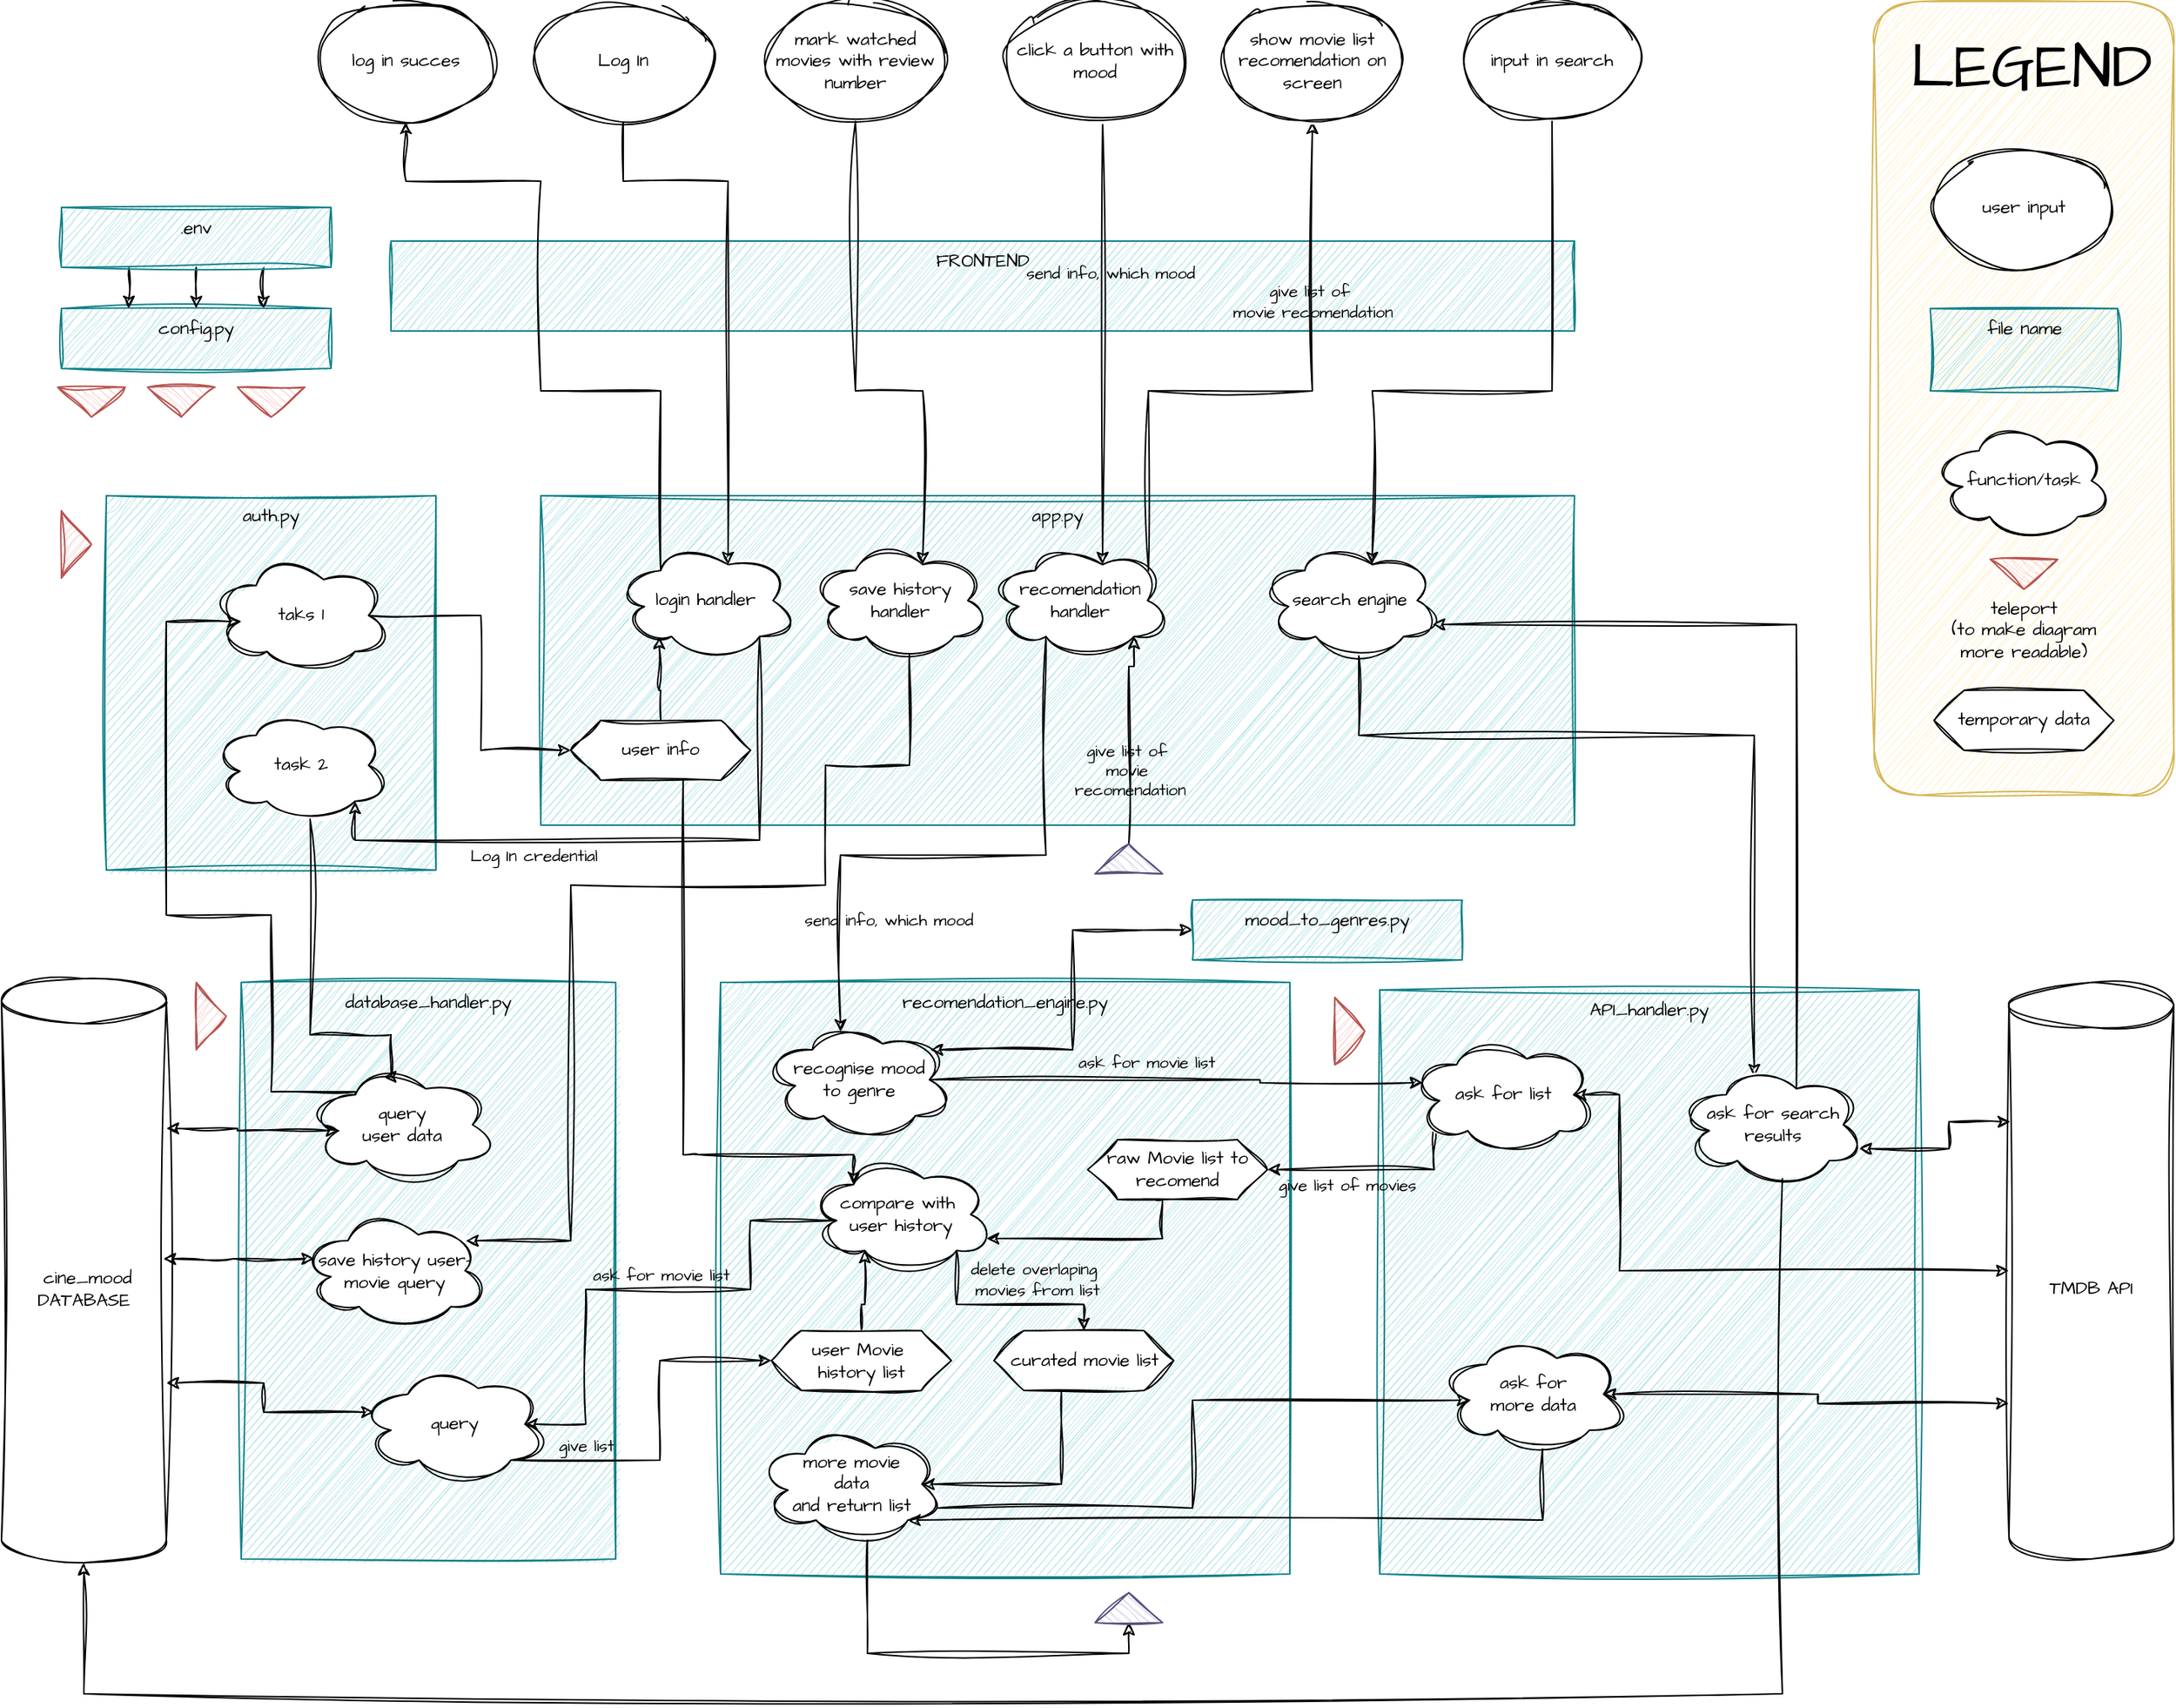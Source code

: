 <mxfile version="25.0.1">
  <diagram name="Strona-1" id="rKuFoyykZRoVX8F7Vwoy">
    <mxGraphModel dx="2901" dy="2283" grid="1" gridSize="10" guides="1" tooltips="1" connect="1" arrows="1" fold="1" page="1" pageScale="1" pageWidth="827" pageHeight="1169" math="0" shadow="0">
      <root>
        <mxCell id="0" />
        <mxCell id="1" parent="0" />
        <mxCell id="JWoxoASRQA0b7jIwlCcd-156" value="" style="rounded=1;whiteSpace=wrap;html=1;hachureGap=4;fontFamily=Architects Daughter;fontSource=https%3A%2F%2Ffonts.googleapis.com%2Fcss%3Ffamily%3DArchitects%2BDaughter;fillColor=#fff2cc;strokeColor=#d6b656;sketch=1;curveFitting=1;jiggle=2;" parent="1" vertex="1">
          <mxGeometry x="1030" y="-60" width="200" height="530" as="geometry" />
        </mxCell>
        <mxCell id="JWoxoASRQA0b7jIwlCcd-3" value="&lt;div&gt;app.py&lt;/div&gt;" style="rounded=0;whiteSpace=wrap;html=1;hachureGap=4;fontFamily=Architects Daughter;fontSource=https%3A%2F%2Ffonts.googleapis.com%2Fcss%3Ffamily%3DArchitects%2BDaughter;labelBackgroundColor=none;fillColor=#b0e3e6;strokeColor=#0e8088;verticalAlign=top;sketch=1;curveFitting=1;jiggle=2;" parent="1" vertex="1">
          <mxGeometry x="140" y="270" width="690" height="220" as="geometry" />
        </mxCell>
        <mxCell id="JWoxoASRQA0b7jIwlCcd-2" value="&lt;div&gt;FRONTEND&lt;/div&gt;" style="rounded=0;whiteSpace=wrap;html=1;hachureGap=4;fontFamily=Architects Daughter;fontSource=https%3A%2F%2Ffonts.googleapis.com%2Fcss%3Ffamily%3DArchitects%2BDaughter;labelBackgroundColor=none;fillColor=#b0e3e6;strokeColor=#0e8088;verticalAlign=top;sketch=1;curveFitting=1;jiggle=2;" parent="1" vertex="1">
          <mxGeometry x="40" y="100" width="790" height="60" as="geometry" />
        </mxCell>
        <UserObject label="auth.py" id="JWoxoASRQA0b7jIwlCcd-87">
          <mxCell style="rounded=0;whiteSpace=wrap;html=1;hachureGap=4;fontFamily=Architects Daughter;fontSource=https%3A%2F%2Ffonts.googleapis.com%2Fcss%3Ffamily%3DArchitects%2BDaughter;align=center;verticalAlign=top;labelBackgroundColor=none;fillColor=#b0e3e6;strokeColor=#0e8088;sketch=1;curveFitting=1;jiggle=2;" parent="1" vertex="1">
            <mxGeometry x="-150" y="270" width="220" height="250" as="geometry" />
          </mxCell>
        </UserObject>
        <mxCell id="JWoxoASRQA0b7jIwlCcd-71" value="API_handler.py" style="rounded=0;whiteSpace=wrap;html=1;hachureGap=4;fontFamily=Architects Daughter;fontSource=https%3A%2F%2Ffonts.googleapis.com%2Fcss%3Ffamily%3DArchitects%2BDaughter;verticalAlign=top;labelBackgroundColor=none;fillColor=#b0e3e6;strokeColor=#0e8088;sketch=1;curveFitting=1;jiggle=2;" parent="1" vertex="1">
          <mxGeometry x="700" y="600" width="360" height="390" as="geometry" />
        </mxCell>
        <mxCell id="JWoxoASRQA0b7jIwlCcd-4" value="database_handler.py" style="rounded=0;whiteSpace=wrap;html=1;hachureGap=4;fontFamily=Architects Daughter;fontSource=https%3A%2F%2Ffonts.googleapis.com%2Fcss%3Ffamily%3DArchitects%2BDaughter;verticalAlign=top;labelBackgroundColor=none;fillColor=#b0e3e6;strokeColor=#0e8088;sketch=1;curveFitting=1;jiggle=2;" parent="1" vertex="1">
          <mxGeometry x="-60" y="595" width="250" height="385" as="geometry" />
        </mxCell>
        <mxCell id="JWoxoASRQA0b7jIwlCcd-62" value="&lt;div&gt;give list of&amp;nbsp;&lt;/div&gt;&lt;div&gt;movie&amp;nbsp;&lt;/div&gt;&lt;div&gt;recomendation&lt;/div&gt;" style="edgeStyle=orthogonalEdgeStyle;rounded=0;hachureGap=4;orthogonalLoop=1;jettySize=auto;html=1;entryX=0.8;entryY=0.8;entryDx=0;entryDy=0;fontFamily=Architects Daughter;fontSource=https%3A%2F%2Ffonts.googleapis.com%2Fcss%3Ffamily%3DArchitects%2BDaughter;exitX=1;exitY=0.5;exitDx=0;exitDy=0;labelBackgroundColor=none;fontColor=default;entryPerimeter=0;sketch=1;curveFitting=1;jiggle=2;" parent="1" source="JWoxoASRQA0b7jIwlCcd-91" target="JWoxoASRQA0b7jIwlCcd-122" edge="1">
          <mxGeometry x="-0.303" relative="1" as="geometry">
            <mxPoint x="540" y="1150" as="sourcePoint" />
            <Array as="points">
              <mxPoint x="533" y="384" />
            </Array>
            <mxPoint as="offset" />
          </mxGeometry>
        </mxCell>
        <UserObject label="recomendation_engine.py" id="JWoxoASRQA0b7jIwlCcd-6">
          <mxCell style="rounded=0;whiteSpace=wrap;html=1;hachureGap=4;fontFamily=Architects Daughter;fontSource=https%3A%2F%2Ffonts.googleapis.com%2Fcss%3Ffamily%3DArchitects%2BDaughter;align=center;verticalAlign=top;labelBackgroundColor=none;fillColor=#b0e3e6;strokeColor=#0e8088;sketch=1;curveFitting=1;jiggle=2;" parent="1" vertex="1">
            <mxGeometry x="260" y="595" width="380" height="395" as="geometry" />
          </mxCell>
        </UserObject>
        <mxCell id="JWoxoASRQA0b7jIwlCcd-18" value="" style="edgeStyle=orthogonalEdgeStyle;rounded=0;hachureGap=4;orthogonalLoop=1;jettySize=auto;html=1;fontFamily=Architects Daughter;fontSource=https%3A%2F%2Ffonts.googleapis.com%2Fcss%3Ffamily%3DArchitects%2BDaughter;exitX=0.5;exitY=1;exitDx=0;exitDy=0;labelBackgroundColor=none;fontColor=default;entryX=0.625;entryY=0.2;entryDx=0;entryDy=0;entryPerimeter=0;sketch=1;curveFitting=1;jiggle=2;" parent="1" source="JWoxoASRQA0b7jIwlCcd-20" target="JWoxoASRQA0b7jIwlCcd-122" edge="1">
          <mxGeometry relative="1" as="geometry">
            <Array as="points">
              <mxPoint x="515" y="20" />
            </Array>
          </mxGeometry>
        </mxCell>
        <mxCell id="JWoxoASRQA0b7jIwlCcd-23" value="send info, which mood" style="edgeLabel;html=1;align=center;verticalAlign=middle;resizable=0;points=[];hachureGap=4;fontFamily=Architects Daughter;fontSource=https%3A%2F%2Ffonts.googleapis.com%2Fcss%3Ffamily%3DArchitects%2BDaughter;labelBackgroundColor=none;rounded=0;sketch=1;curveFitting=1;jiggle=2;" parent="JWoxoASRQA0b7jIwlCcd-18" vertex="1" connectable="0">
          <mxGeometry x="-0.067" y="1" relative="1" as="geometry">
            <mxPoint x="4" y="-35" as="offset" />
          </mxGeometry>
        </mxCell>
        <mxCell id="JWoxoASRQA0b7jIwlCcd-24" style="edgeStyle=orthogonalEdgeStyle;rounded=0;hachureGap=4;orthogonalLoop=1;jettySize=auto;html=1;exitX=0.31;exitY=0.8;exitDx=0;exitDy=0;entryX=0.4;entryY=0.1;entryDx=0;entryDy=0;fontFamily=Architects Daughter;fontSource=https%3A%2F%2Ffonts.googleapis.com%2Fcss%3Ffamily%3DArchitects%2BDaughter;entryPerimeter=0;labelBackgroundColor=none;fontColor=default;exitPerimeter=0;sketch=1;curveFitting=1;jiggle=2;" parent="1" source="JWoxoASRQA0b7jIwlCcd-122" target="JWoxoASRQA0b7jIwlCcd-40" edge="1">
          <mxGeometry relative="1" as="geometry">
            <Array as="points">
              <mxPoint x="477" y="510" />
              <mxPoint x="340" y="510" />
            </Array>
          </mxGeometry>
        </mxCell>
        <mxCell id="JWoxoASRQA0b7jIwlCcd-25" value="send info, which mood" style="edgeLabel;html=1;align=center;verticalAlign=middle;resizable=0;points=[];hachureGap=4;fontFamily=Architects Daughter;fontSource=https%3A%2F%2Ffonts.googleapis.com%2Fcss%3Ffamily%3DArchitects%2BDaughter;labelBackgroundColor=none;rounded=0;sketch=1;curveFitting=1;jiggle=2;" parent="JWoxoASRQA0b7jIwlCcd-24" vertex="1" connectable="0">
          <mxGeometry x="0.04" relative="1" as="geometry">
            <mxPoint x="-43" y="43" as="offset" />
          </mxGeometry>
        </mxCell>
        <mxCell id="JWoxoASRQA0b7jIwlCcd-64" style="edgeStyle=orthogonalEdgeStyle;rounded=0;hachureGap=4;orthogonalLoop=1;jettySize=auto;html=1;exitX=0.88;exitY=0.25;exitDx=0;exitDy=0;fontFamily=Architects Daughter;fontSource=https%3A%2F%2Ffonts.googleapis.com%2Fcss%3Ffamily%3DArchitects%2BDaughter;entryX=0.5;entryY=1;entryDx=0;entryDy=0;labelBackgroundColor=none;fontColor=default;exitPerimeter=0;sketch=1;curveFitting=1;jiggle=2;" parent="1" source="JWoxoASRQA0b7jIwlCcd-122" target="JWoxoASRQA0b7jIwlCcd-66" edge="1">
          <mxGeometry relative="1" as="geometry">
            <mxPoint x="490" y="320" as="targetPoint" />
            <Array as="points">
              <mxPoint x="546" y="200" />
              <mxPoint x="655" y="200" />
            </Array>
          </mxGeometry>
        </mxCell>
        <mxCell id="JWoxoASRQA0b7jIwlCcd-65" value="&lt;div&gt;give list of&amp;nbsp;&lt;/div&gt;&lt;div&gt;movie recomendation&lt;/div&gt;" style="edgeLabel;html=1;align=center;verticalAlign=middle;resizable=0;points=[];hachureGap=4;fontFamily=Architects Daughter;fontSource=https%3A%2F%2Ffonts.googleapis.com%2Fcss%3Ffamily%3DArchitects%2BDaughter;labelBackgroundColor=none;rounded=0;sketch=1;curveFitting=1;jiggle=2;" parent="JWoxoASRQA0b7jIwlCcd-64" vertex="1" connectable="0">
          <mxGeometry y="3" relative="1" as="geometry">
            <mxPoint x="25" y="-57" as="offset" />
          </mxGeometry>
        </mxCell>
        <mxCell id="JWoxoASRQA0b7jIwlCcd-89" style="edgeStyle=orthogonalEdgeStyle;rounded=0;hachureGap=4;orthogonalLoop=1;jettySize=auto;html=1;exitX=0.8;exitY=0.8;exitDx=0;exitDy=0;entryX=0.8;entryY=0.8;entryDx=0;entryDy=0;fontFamily=Architects Daughter;fontSource=https%3A%2F%2Ffonts.googleapis.com%2Fcss%3Ffamily%3DArchitects%2BDaughter;entryPerimeter=0;labelBackgroundColor=none;fontColor=default;exitPerimeter=0;sketch=1;curveFitting=1;jiggle=2;" parent="1" source="JWoxoASRQA0b7jIwlCcd-120" target="JWoxoASRQA0b7jIwlCcd-102" edge="1">
          <mxGeometry relative="1" as="geometry">
            <Array as="points">
              <mxPoint x="286" y="500" />
              <mxPoint x="16" y="500" />
            </Array>
          </mxGeometry>
        </mxCell>
        <mxCell id="JWoxoASRQA0b7jIwlCcd-90" value="Log In credential" style="edgeLabel;html=1;align=center;verticalAlign=middle;resizable=0;points=[];hachureGap=4;fontFamily=Architects Daughter;fontSource=https%3A%2F%2Ffonts.googleapis.com%2Fcss%3Ffamily%3DArchitects%2BDaughter;labelBackgroundColor=none;rounded=0;sketch=1;curveFitting=1;jiggle=2;" parent="JWoxoASRQA0b7jIwlCcd-89" vertex="1" connectable="0">
          <mxGeometry x="0.361" y="1" relative="1" as="geometry">
            <mxPoint x="7" y="9" as="offset" />
          </mxGeometry>
        </mxCell>
        <mxCell id="JWoxoASRQA0b7jIwlCcd-38" style="edgeStyle=orthogonalEdgeStyle;rounded=0;hachureGap=4;orthogonalLoop=1;jettySize=auto;html=1;exitX=0.8;exitY=0.8;exitDx=0;exitDy=0;entryX=0.5;entryY=0;entryDx=0;entryDy=0;fontFamily=Architects Daughter;fontSource=https%3A%2F%2Ffonts.googleapis.com%2Fcss%3Ffamily%3DArchitects%2BDaughter;exitPerimeter=0;labelBackgroundColor=none;fontColor=default;sketch=1;curveFitting=1;jiggle=2;" parent="1" source="JWoxoASRQA0b7jIwlCcd-41" target="JWoxoASRQA0b7jIwlCcd-55" edge="1">
          <mxGeometry relative="1" as="geometry">
            <mxPoint x="408.25" y="847.5" as="sourcePoint" />
            <mxPoint x="465" y="981.5" as="targetPoint" />
            <Array as="points">
              <mxPoint x="418" y="810" />
              <mxPoint x="503" y="810" />
            </Array>
          </mxGeometry>
        </mxCell>
        <mxCell id="JWoxoASRQA0b7jIwlCcd-39" value="&lt;div&gt;delete overlaping&amp;nbsp;&lt;/div&gt;&lt;div&gt;movies from list&lt;/div&gt;" style="edgeLabel;html=1;align=center;verticalAlign=middle;resizable=0;points=[];hachureGap=4;fontFamily=Architects Daughter;fontSource=https%3A%2F%2Ffonts.googleapis.com%2Fcss%3Ffamily%3DArchitects%2BDaughter;labelBackgroundColor=none;rounded=0;sketch=1;curveFitting=1;jiggle=2;" parent="JWoxoASRQA0b7jIwlCcd-38" vertex="1" connectable="0">
          <mxGeometry x="0.054" y="-1" relative="1" as="geometry">
            <mxPoint x="16" y="-18" as="offset" />
          </mxGeometry>
        </mxCell>
        <mxCell id="JWoxoASRQA0b7jIwlCcd-43" style="edgeStyle=orthogonalEdgeStyle;rounded=0;hachureGap=4;orthogonalLoop=1;jettySize=auto;html=1;exitX=0.8;exitY=0.8;exitDx=0;exitDy=0;entryX=0;entryY=0.5;entryDx=0;entryDy=0;fontFamily=Architects Daughter;fontSource=https%3A%2F%2Ffonts.googleapis.com%2Fcss%3Ffamily%3DArchitects%2BDaughter;exitPerimeter=0;labelBackgroundColor=none;fontColor=default;sketch=1;curveFitting=1;jiggle=2;" parent="1" source="JWoxoASRQA0b7jIwlCcd-103" target="JWoxoASRQA0b7jIwlCcd-42" edge="1">
          <mxGeometry relative="1" as="geometry" />
        </mxCell>
        <mxCell id="JWoxoASRQA0b7jIwlCcd-44" value="give list" style="edgeLabel;html=1;align=center;verticalAlign=middle;resizable=0;points=[];hachureGap=4;fontFamily=Architects Daughter;fontSource=https%3A%2F%2Ffonts.googleapis.com%2Fcss%3Ffamily%3DArchitects%2BDaughter;labelBackgroundColor=none;rounded=0;sketch=1;curveFitting=1;jiggle=2;" parent="JWoxoASRQA0b7jIwlCcd-43" vertex="1" connectable="0">
          <mxGeometry x="-0.583" y="1" relative="1" as="geometry">
            <mxPoint y="-9" as="offset" />
          </mxGeometry>
        </mxCell>
        <mxCell id="JWoxoASRQA0b7jIwlCcd-30" style="edgeStyle=orthogonalEdgeStyle;rounded=0;hachureGap=4;orthogonalLoop=1;jettySize=auto;html=1;exitX=0.875;exitY=0.5;exitDx=0;exitDy=0;fontFamily=Architects Daughter;fontSource=https%3A%2F%2Ffonts.googleapis.com%2Fcss%3Ffamily%3DArchitects%2BDaughter;startArrow=none;startFill=0;exitPerimeter=0;entryX=0.07;entryY=0.4;entryDx=0;entryDy=0;entryPerimeter=0;labelBackgroundColor=none;fontColor=default;sketch=1;curveFitting=1;jiggle=2;" parent="1" source="JWoxoASRQA0b7jIwlCcd-40" target="JWoxoASRQA0b7jIwlCcd-107" edge="1">
          <mxGeometry relative="1" as="geometry">
            <mxPoint x="960" y="820" as="targetPoint" />
            <Array as="points">
              <mxPoint x="620" y="660" />
              <mxPoint x="620" y="662" />
            </Array>
          </mxGeometry>
        </mxCell>
        <mxCell id="JWoxoASRQA0b7jIwlCcd-31" value="ask for movie list" style="edgeLabel;html=1;align=center;verticalAlign=middle;resizable=0;points=[];hachureGap=4;fontFamily=Architects Daughter;fontSource=https%3A%2F%2Ffonts.googleapis.com%2Fcss%3Ffamily%3DArchitects%2BDaughter;labelBackgroundColor=none;rounded=0;sketch=1;curveFitting=1;jiggle=2;" parent="JWoxoASRQA0b7jIwlCcd-30" vertex="1" connectable="0">
          <mxGeometry x="-0.635" y="-1" relative="1" as="geometry">
            <mxPoint x="84" y="-13" as="offset" />
          </mxGeometry>
        </mxCell>
        <mxCell id="JWoxoASRQA0b7jIwlCcd-36" style="edgeStyle=orthogonalEdgeStyle;rounded=0;hachureGap=4;orthogonalLoop=1;jettySize=auto;html=1;entryX=0.875;entryY=0.5;entryDx=0;entryDy=0;fontFamily=Architects Daughter;fontSource=https%3A%2F%2Ffonts.googleapis.com%2Fcss%3Ffamily%3DArchitects%2BDaughter;exitX=0.16;exitY=0.55;exitDx=0;exitDy=0;exitPerimeter=0;entryPerimeter=0;labelBackgroundColor=none;fontColor=default;sketch=1;curveFitting=1;jiggle=2;" parent="1" source="JWoxoASRQA0b7jIwlCcd-41" target="JWoxoASRQA0b7jIwlCcd-103" edge="1">
          <mxGeometry relative="1" as="geometry">
            <Array as="points">
              <mxPoint x="280" y="754" />
              <mxPoint x="280" y="800" />
              <mxPoint x="170" y="800" />
              <mxPoint x="170" y="890" />
            </Array>
          </mxGeometry>
        </mxCell>
        <mxCell id="JWoxoASRQA0b7jIwlCcd-37" value="ask for movie list" style="edgeLabel;html=1;align=center;verticalAlign=middle;resizable=0;points=[];hachureGap=4;fontFamily=Architects Daughter;fontSource=https%3A%2F%2Ffonts.googleapis.com%2Fcss%3Ffamily%3DArchitects%2BDaughter;labelBackgroundColor=none;rounded=0;sketch=1;curveFitting=1;jiggle=2;" parent="JWoxoASRQA0b7jIwlCcd-36" vertex="1" connectable="0">
          <mxGeometry x="-0.242" y="-1" relative="1" as="geometry">
            <mxPoint x="-33" y="-9" as="offset" />
          </mxGeometry>
        </mxCell>
        <mxCell id="JWoxoASRQA0b7jIwlCcd-34" style="edgeStyle=orthogonalEdgeStyle;rounded=0;hachureGap=4;orthogonalLoop=1;jettySize=auto;html=1;exitX=0.13;exitY=0.77;exitDx=0;exitDy=0;entryX=1;entryY=0.5;entryDx=0;entryDy=0;fontFamily=Architects Daughter;fontSource=https%3A%2F%2Ffonts.googleapis.com%2Fcss%3Ffamily%3DArchitects%2BDaughter;exitPerimeter=0;labelBackgroundColor=none;fontColor=default;sketch=1;curveFitting=1;jiggle=2;" parent="1" source="JWoxoASRQA0b7jIwlCcd-107" target="JWoxoASRQA0b7jIwlCcd-33" edge="1">
          <mxGeometry relative="1" as="geometry">
            <Array as="points">
              <mxPoint x="736" y="720" />
            </Array>
          </mxGeometry>
        </mxCell>
        <mxCell id="JWoxoASRQA0b7jIwlCcd-35" value="give list of movies" style="edgeLabel;html=1;align=center;verticalAlign=middle;resizable=0;points=[];hachureGap=4;fontFamily=Architects Daughter;fontSource=https%3A%2F%2Ffonts.googleapis.com%2Fcss%3Ffamily%3DArchitects%2BDaughter;labelBackgroundColor=none;rounded=0;sketch=1;curveFitting=1;jiggle=2;" parent="JWoxoASRQA0b7jIwlCcd-34" vertex="1" connectable="0">
          <mxGeometry x="0.058" y="4" relative="1" as="geometry">
            <mxPoint x="-13" y="6" as="offset" />
          </mxGeometry>
        </mxCell>
        <mxCell id="JWoxoASRQA0b7jIwlCcd-20" value="click a button with mood" style="ellipse;whiteSpace=wrap;html=1;hachureGap=4;fontFamily=Architects Daughter;fontSource=https%3A%2F%2Ffonts.googleapis.com%2Fcss%3Ffamily%3DArchitects%2BDaughter;labelBackgroundColor=none;rounded=0;sketch=1;curveFitting=1;jiggle=2;" parent="1" vertex="1">
          <mxGeometry x="450" y="-60" width="120" height="80" as="geometry" />
        </mxCell>
        <mxCell id="JWoxoASRQA0b7jIwlCcd-33" value="raw Movie list to recomend" style="shape=hexagon;perimeter=hexagonPerimeter2;whiteSpace=wrap;html=1;fixedSize=1;hachureGap=4;fontFamily=Architects Daughter;fontSource=https%3A%2F%2Ffonts.googleapis.com%2Fcss%3Ffamily%3DArchitects%2BDaughter;labelBackgroundColor=none;rounded=0;sketch=1;curveFitting=1;jiggle=2;" parent="1" vertex="1">
          <mxGeometry x="505" y="700" width="120" height="40" as="geometry" />
        </mxCell>
        <mxCell id="JWoxoASRQA0b7jIwlCcd-158" style="edgeStyle=orthogonalEdgeStyle;rounded=0;hachureGap=4;orthogonalLoop=1;jettySize=auto;html=1;exitX=0.88;exitY=0.25;exitDx=0;exitDy=0;exitPerimeter=0;entryX=0;entryY=0.5;entryDx=0;entryDy=0;fontFamily=Architects Daughter;fontSource=https%3A%2F%2Ffonts.googleapis.com%2Fcss%3Ffamily%3DArchitects%2BDaughter;startArrow=classic;startFill=1;sketch=1;curveFitting=1;jiggle=2;" parent="1" source="JWoxoASRQA0b7jIwlCcd-40" target="JWoxoASRQA0b7jIwlCcd-157" edge="1">
          <mxGeometry relative="1" as="geometry" />
        </mxCell>
        <mxCell id="JWoxoASRQA0b7jIwlCcd-40" value="recognise mood &lt;br&gt;to genre" style="ellipse;shape=cloud;whiteSpace=wrap;html=1;hachureGap=4;fontFamily=Architects Daughter;fontSource=https%3A%2F%2Ffonts.googleapis.com%2Fcss%3Ffamily%3DArchitects%2BDaughter;labelBackgroundColor=none;rounded=0;sketch=1;curveFitting=1;jiggle=2;" parent="1" vertex="1">
          <mxGeometry x="290" y="620" width="125" height="80" as="geometry" />
        </mxCell>
        <mxCell id="JWoxoASRQA0b7jIwlCcd-41" value="&lt;div&gt;compare with&amp;nbsp;&lt;/div&gt;&lt;div&gt;user history&lt;/div&gt;" style="ellipse;shape=cloud;whiteSpace=wrap;html=1;hachureGap=4;fontFamily=Architects Daughter;fontSource=https%3A%2F%2Ffonts.googleapis.com%2Fcss%3Ffamily%3DArchitects%2BDaughter;labelBackgroundColor=none;rounded=0;sketch=1;curveFitting=1;jiggle=2;" parent="1" vertex="1">
          <mxGeometry x="317.5" y="710" width="125" height="80" as="geometry" />
        </mxCell>
        <mxCell id="JWoxoASRQA0b7jIwlCcd-57" style="edgeStyle=orthogonalEdgeStyle;rounded=0;hachureGap=4;orthogonalLoop=1;jettySize=auto;html=1;exitX=0.5;exitY=0;exitDx=0;exitDy=0;fontFamily=Architects Daughter;fontSource=https%3A%2F%2Ffonts.googleapis.com%2Fcss%3Ffamily%3DArchitects%2BDaughter;entryX=0.31;entryY=0.8;entryDx=0;entryDy=0;entryPerimeter=0;labelBackgroundColor=none;fontColor=default;sketch=1;curveFitting=1;jiggle=2;" parent="1" source="JWoxoASRQA0b7jIwlCcd-42" target="JWoxoASRQA0b7jIwlCcd-41" edge="1">
          <mxGeometry relative="1" as="geometry">
            <mxPoint x="450" y="870" as="targetPoint" />
            <Array as="points">
              <mxPoint x="354" y="810" />
              <mxPoint x="356" y="810" />
            </Array>
          </mxGeometry>
        </mxCell>
        <mxCell id="JWoxoASRQA0b7jIwlCcd-42" value="&lt;div&gt;user Movie&amp;nbsp;&lt;/div&gt;&lt;div&gt;history list&lt;/div&gt;" style="shape=hexagon;perimeter=hexagonPerimeter2;whiteSpace=wrap;html=1;fixedSize=1;hachureGap=4;fontFamily=Architects Daughter;fontSource=https%3A%2F%2Ffonts.googleapis.com%2Fcss%3Ffamily%3DArchitects%2BDaughter;labelBackgroundColor=none;rounded=0;sketch=1;curveFitting=1;jiggle=2;" parent="1" vertex="1">
          <mxGeometry x="294" y="827.5" width="120" height="40" as="geometry" />
        </mxCell>
        <mxCell id="JWoxoASRQA0b7jIwlCcd-76" style="edgeStyle=orthogonalEdgeStyle;rounded=0;hachureGap=4;orthogonalLoop=1;jettySize=auto;html=1;exitX=1;exitY=0;exitDx=0;exitDy=270;entryX=0.07;entryY=0.4;entryDx=0;entryDy=0;fontFamily=Architects Daughter;fontSource=https%3A%2F%2Ffonts.googleapis.com%2Fcss%3Ffamily%3DArchitects%2BDaughter;startArrow=classic;startFill=1;exitPerimeter=0;entryPerimeter=0;labelBackgroundColor=none;fontColor=default;sketch=1;curveFitting=1;jiggle=2;" parent="1" source="JWoxoASRQA0b7jIwlCcd-84" target="JWoxoASRQA0b7jIwlCcd-103" edge="1">
          <mxGeometry relative="1" as="geometry">
            <mxPoint y="850" as="sourcePoint" />
          </mxGeometry>
        </mxCell>
        <mxCell id="JWoxoASRQA0b7jIwlCcd-100" style="edgeStyle=orthogonalEdgeStyle;rounded=0;hachureGap=4;orthogonalLoop=1;jettySize=auto;html=1;exitX=0.55;exitY=0.95;exitDx=0;exitDy=0;exitPerimeter=0;entryX=0;entryY=0.5;entryDx=0;entryDy=0;fontFamily=Architects Daughter;fontSource=https%3A%2F%2Ffonts.googleapis.com%2Fcss%3Ffamily%3DArchitects%2BDaughter;labelBackgroundColor=none;fontColor=default;sketch=1;curveFitting=1;jiggle=2;" parent="1" source="JWoxoASRQA0b7jIwlCcd-54" target="JWoxoASRQA0b7jIwlCcd-98" edge="1">
          <mxGeometry relative="1" as="geometry">
            <Array as="points">
              <mxPoint x="358" y="1043" />
              <mxPoint x="533" y="1043" />
            </Array>
          </mxGeometry>
        </mxCell>
        <mxCell id="JWoxoASRQA0b7jIwlCcd-54" value="more movie &lt;br&gt;data&lt;br&gt;and return list" style="ellipse;shape=cloud;whiteSpace=wrap;html=1;hachureGap=4;fontFamily=Architects Daughter;fontSource=https%3A%2F%2Ffonts.googleapis.com%2Fcss%3Ffamily%3DArchitects%2BDaughter;labelBackgroundColor=none;rounded=0;sketch=1;curveFitting=1;jiggle=2;" parent="1" vertex="1">
          <mxGeometry x="285" y="890" width="125" height="80" as="geometry" />
        </mxCell>
        <mxCell id="JWoxoASRQA0b7jIwlCcd-55" value="curated movie list" style="shape=hexagon;perimeter=hexagonPerimeter2;whiteSpace=wrap;html=1;fixedSize=1;hachureGap=4;fontFamily=Architects Daughter;fontSource=https%3A%2F%2Ffonts.googleapis.com%2Fcss%3Ffamily%3DArchitects%2BDaughter;labelBackgroundColor=none;rounded=0;sketch=1;curveFitting=1;jiggle=2;" parent="1" vertex="1">
          <mxGeometry x="442.5" y="827.5" width="120" height="40" as="geometry" />
        </mxCell>
        <mxCell id="JWoxoASRQA0b7jIwlCcd-75" style="edgeStyle=orthogonalEdgeStyle;rounded=0;hachureGap=4;orthogonalLoop=1;jettySize=auto;html=1;exitX=0;exitY=0.5;exitDx=0;exitDy=0;entryX=0.875;entryY=0.5;entryDx=0;entryDy=0;fontFamily=Architects Daughter;fontSource=https%3A%2F%2Ffonts.googleapis.com%2Fcss%3Ffamily%3DArchitects%2BDaughter;startArrow=classic;startFill=1;exitPerimeter=0;entryPerimeter=0;labelBackgroundColor=none;fontColor=default;sketch=1;curveFitting=1;jiggle=2;" parent="1" source="JWoxoASRQA0b7jIwlCcd-83" target="JWoxoASRQA0b7jIwlCcd-107" edge="1">
          <mxGeometry relative="1" as="geometry">
            <mxPoint y="615" as="sourcePoint" />
            <Array as="points">
              <mxPoint x="860" y="788" />
              <mxPoint x="860" y="670" />
            </Array>
          </mxGeometry>
        </mxCell>
        <mxCell id="JWoxoASRQA0b7jIwlCcd-61" style="edgeStyle=orthogonalEdgeStyle;rounded=0;hachureGap=4;orthogonalLoop=1;jettySize=auto;html=1;exitX=0.375;exitY=1;exitDx=0;exitDy=0;entryX=0.875;entryY=0.5;entryDx=0;entryDy=0;entryPerimeter=0;fontFamily=Architects Daughter;fontSource=https%3A%2F%2Ffonts.googleapis.com%2Fcss%3Ffamily%3DArchitects%2BDaughter;labelBackgroundColor=none;fontColor=default;sketch=1;curveFitting=1;jiggle=2;" parent="1" source="JWoxoASRQA0b7jIwlCcd-55" target="JWoxoASRQA0b7jIwlCcd-54" edge="1">
          <mxGeometry relative="1" as="geometry">
            <Array as="points">
              <mxPoint x="488" y="930" />
            </Array>
          </mxGeometry>
        </mxCell>
        <mxCell id="JWoxoASRQA0b7jIwlCcd-66" value="show movie list recomendation on screen" style="ellipse;whiteSpace=wrap;html=1;hachureGap=4;fontFamily=Architects Daughter;fontSource=https%3A%2F%2Ffonts.googleapis.com%2Fcss%3Ffamily%3DArchitects%2BDaughter;labelBackgroundColor=none;rounded=0;sketch=1;curveFitting=1;jiggle=2;" parent="1" vertex="1">
          <mxGeometry x="595" y="-60" width="120" height="80" as="geometry" />
        </mxCell>
        <mxCell id="JWoxoASRQA0b7jIwlCcd-78" style="edgeStyle=orthogonalEdgeStyle;rounded=0;hachureGap=4;orthogonalLoop=1;jettySize=auto;html=1;exitX=0.375;exitY=1;exitDx=0;exitDy=0;entryX=0.96;entryY=0.7;entryDx=0;entryDy=0;entryPerimeter=0;fontFamily=Architects Daughter;fontSource=https%3A%2F%2Ffonts.googleapis.com%2Fcss%3Ffamily%3DArchitects%2BDaughter;labelBackgroundColor=none;fontColor=default;sketch=1;curveFitting=1;jiggle=2;" parent="1" source="JWoxoASRQA0b7jIwlCcd-33" target="JWoxoASRQA0b7jIwlCcd-41" edge="1">
          <mxGeometry relative="1" as="geometry">
            <Array as="points">
              <mxPoint x="555" y="740" />
              <mxPoint x="555" y="766" />
            </Array>
          </mxGeometry>
        </mxCell>
        <mxCell id="JWoxoASRQA0b7jIwlCcd-80" style="edgeStyle=orthogonalEdgeStyle;rounded=0;hachureGap=4;orthogonalLoop=1;jettySize=auto;html=1;exitX=0.5;exitY=1;exitDx=0;exitDy=0;fontFamily=Architects Daughter;fontSource=https%3A%2F%2Ffonts.googleapis.com%2Fcss%3Ffamily%3DArchitects%2BDaughter;labelBackgroundColor=none;fontColor=default;sketch=1;curveFitting=1;jiggle=2;" parent="1" source="JWoxoASRQA0b7jIwlCcd-6" target="JWoxoASRQA0b7jIwlCcd-6" edge="1">
          <mxGeometry relative="1" as="geometry" />
        </mxCell>
        <mxCell id="JWoxoASRQA0b7jIwlCcd-82" style="edgeStyle=orthogonalEdgeStyle;rounded=0;hachureGap=4;orthogonalLoop=1;jettySize=auto;html=1;exitX=0.5;exitY=1;exitDx=0;exitDy=0;fontFamily=Architects Daughter;fontSource=https%3A%2F%2Ffonts.googleapis.com%2Fcss%3Ffamily%3DArchitects%2BDaughter;entryX=0.625;entryY=0.2;entryDx=0;entryDy=0;labelBackgroundColor=none;fontColor=default;entryPerimeter=0;sketch=1;curveFitting=1;jiggle=2;" parent="1" source="JWoxoASRQA0b7jIwlCcd-81" target="JWoxoASRQA0b7jIwlCcd-120" edge="1">
          <mxGeometry relative="1" as="geometry">
            <mxPoint x="200" y="290" as="targetPoint" />
            <Array as="points">
              <mxPoint x="195" y="60" />
              <mxPoint x="265" y="60" />
            </Array>
          </mxGeometry>
        </mxCell>
        <mxCell id="JWoxoASRQA0b7jIwlCcd-81" value="Log In" style="ellipse;whiteSpace=wrap;html=1;hachureGap=4;fontFamily=Architects Daughter;fontSource=https%3A%2F%2Ffonts.googleapis.com%2Fcss%3Ffamily%3DArchitects%2BDaughter;labelBackgroundColor=none;rounded=0;sketch=1;curveFitting=1;jiggle=2;" parent="1" vertex="1">
          <mxGeometry x="135" y="-60" width="120" height="80" as="geometry" />
        </mxCell>
        <mxCell id="JWoxoASRQA0b7jIwlCcd-83" value="TMDB API" style="shape=cylinder3;whiteSpace=wrap;html=1;boundedLbl=1;backgroundOutline=1;size=15;hachureGap=4;fontFamily=Architects Daughter;fontSource=https%3A%2F%2Ffonts.googleapis.com%2Fcss%3Ffamily%3DArchitects%2BDaughter;labelBackgroundColor=none;rounded=0;sketch=1;curveFitting=1;jiggle=2;" parent="1" vertex="1">
          <mxGeometry x="1120" y="595" width="110" height="385" as="geometry" />
        </mxCell>
        <mxCell id="JWoxoASRQA0b7jIwlCcd-84" value="&amp;nbsp;cine_mood DATABASE" style="shape=cylinder3;whiteSpace=wrap;html=1;boundedLbl=1;backgroundOutline=1;size=15;hachureGap=4;fontFamily=Architects Daughter;fontSource=https%3A%2F%2Ffonts.googleapis.com%2Fcss%3Ffamily%3DArchitects%2BDaughter;labelBackgroundColor=none;rounded=0;sketch=1;curveFitting=1;jiggle=2;" parent="1" vertex="1">
          <mxGeometry x="-220" y="592.5" width="110" height="390" as="geometry" />
        </mxCell>
        <mxCell id="JWoxoASRQA0b7jIwlCcd-91" value="" style="triangle;whiteSpace=wrap;html=1;hachureGap=4;fontFamily=Architects Daughter;fontSource=https%3A%2F%2Ffonts.googleapis.com%2Fcss%3Ffamily%3DArchitects%2BDaughter;rotation=-90;labelBackgroundColor=none;rounded=0;fillColor=#d0cee2;strokeColor=#56517e;sketch=1;curveFitting=1;jiggle=2;" parent="1" vertex="1">
          <mxGeometry x="522.5" y="490" width="20" height="45" as="geometry" />
        </mxCell>
        <mxCell id="JWoxoASRQA0b7jIwlCcd-98" value="" style="triangle;whiteSpace=wrap;html=1;hachureGap=4;fontFamily=Architects Daughter;fontSource=https%3A%2F%2Ffonts.googleapis.com%2Fcss%3Ffamily%3DArchitects%2BDaughter;rotation=-90;labelBackgroundColor=none;rounded=0;fillColor=#d0cee2;strokeColor=#56517e;sketch=1;curveFitting=1;jiggle=2;" parent="1" vertex="1">
          <mxGeometry x="522.5" y="990" width="20" height="45" as="geometry" />
        </mxCell>
        <mxCell id="JWoxoASRQA0b7jIwlCcd-109" style="edgeStyle=orthogonalEdgeStyle;rounded=0;hachureGap=4;orthogonalLoop=1;jettySize=auto;html=1;exitX=0.875;exitY=0.5;exitDx=0;exitDy=0;exitPerimeter=0;fontFamily=Architects Daughter;fontSource=https%3A%2F%2Ffonts.googleapis.com%2Fcss%3Ffamily%3DArchitects%2BDaughter;entryX=0;entryY=0.5;entryDx=0;entryDy=0;labelBackgroundColor=none;fontColor=default;sketch=1;curveFitting=1;jiggle=2;" parent="1" source="JWoxoASRQA0b7jIwlCcd-101" target="JWoxoASRQA0b7jIwlCcd-110" edge="1">
          <mxGeometry relative="1" as="geometry">
            <mxPoint x="130" y="410" as="targetPoint" />
          </mxGeometry>
        </mxCell>
        <mxCell id="JWoxoASRQA0b7jIwlCcd-101" value="taks 1" style="ellipse;shape=cloud;whiteSpace=wrap;html=1;hachureGap=4;fontFamily=Architects Daughter;fontSource=https%3A%2F%2Ffonts.googleapis.com%2Fcss%3Ffamily%3DArchitects%2BDaughter;labelBackgroundColor=none;rounded=0;sketch=1;curveFitting=1;jiggle=2;" parent="1" vertex="1">
          <mxGeometry x="-80" y="310" width="120" height="80" as="geometry" />
        </mxCell>
        <mxCell id="JWoxoASRQA0b7jIwlCcd-102" value="task 2" style="ellipse;shape=cloud;whiteSpace=wrap;html=1;hachureGap=4;fontFamily=Architects Daughter;fontSource=https%3A%2F%2Ffonts.googleapis.com%2Fcss%3Ffamily%3DArchitects%2BDaughter;labelBackgroundColor=none;rounded=0;sketch=1;curveFitting=1;jiggle=2;" parent="1" vertex="1">
          <mxGeometry x="-80" y="410" width="120" height="80" as="geometry" />
        </mxCell>
        <mxCell id="JWoxoASRQA0b7jIwlCcd-103" value="query" style="ellipse;shape=cloud;whiteSpace=wrap;html=1;hachureGap=4;fontFamily=Architects Daughter;fontSource=https%3A%2F%2Ffonts.googleapis.com%2Fcss%3Ffamily%3DArchitects%2BDaughter;labelBackgroundColor=none;rounded=0;sketch=1;curveFitting=1;jiggle=2;" parent="1" vertex="1">
          <mxGeometry x="20" y="850" width="125" height="80" as="geometry" />
        </mxCell>
        <mxCell id="JWoxoASRQA0b7jIwlCcd-104" value="query &lt;br&gt;user data" style="ellipse;shape=cloud;whiteSpace=wrap;html=1;hachureGap=4;fontFamily=Architects Daughter;fontSource=https%3A%2F%2Ffonts.googleapis.com%2Fcss%3Ffamily%3DArchitects%2BDaughter;labelBackgroundColor=none;rounded=0;sketch=1;curveFitting=1;jiggle=2;" parent="1" vertex="1">
          <mxGeometry x="-15" y="650" width="125" height="80" as="geometry" />
        </mxCell>
        <mxCell id="JWoxoASRQA0b7jIwlCcd-105" style="edgeStyle=orthogonalEdgeStyle;rounded=0;hachureGap=4;orthogonalLoop=1;jettySize=auto;html=1;exitX=0.55;exitY=0.95;exitDx=0;exitDy=0;exitPerimeter=0;entryX=0.4;entryY=0.1;entryDx=0;entryDy=0;entryPerimeter=0;fontFamily=Architects Daughter;fontSource=https%3A%2F%2Ffonts.googleapis.com%2Fcss%3Ffamily%3DArchitects%2BDaughter;labelBackgroundColor=none;fontColor=default;sketch=1;curveFitting=1;jiggle=2;" parent="1" source="JWoxoASRQA0b7jIwlCcd-102" target="JWoxoASRQA0b7jIwlCcd-104" edge="1">
          <mxGeometry relative="1" as="geometry">
            <Array as="points">
              <mxPoint x="-14" y="630" />
              <mxPoint x="40" y="630" />
            </Array>
          </mxGeometry>
        </mxCell>
        <mxCell id="JWoxoASRQA0b7jIwlCcd-106" style="edgeStyle=orthogonalEdgeStyle;rounded=0;hachureGap=4;orthogonalLoop=1;jettySize=auto;html=1;exitX=1;exitY=0;exitDx=0;exitDy=100;entryX=0.16;entryY=0.55;entryDx=0;entryDy=0;fontFamily=Architects Daughter;fontSource=https%3A%2F%2Ffonts.googleapis.com%2Fcss%3Ffamily%3DArchitects%2BDaughter;startArrow=classic;startFill=1;exitPerimeter=0;entryPerimeter=0;labelBackgroundColor=none;fontColor=default;sketch=1;curveFitting=1;jiggle=2;" parent="1" source="JWoxoASRQA0b7jIwlCcd-84" target="JWoxoASRQA0b7jIwlCcd-104" edge="1">
          <mxGeometry relative="1" as="geometry">
            <mxPoint x="-150" y="743.5" as="sourcePoint" />
            <mxPoint x="-26" y="727.5" as="targetPoint" />
          </mxGeometry>
        </mxCell>
        <mxCell id="JWoxoASRQA0b7jIwlCcd-107" value="ask for list" style="ellipse;shape=cloud;whiteSpace=wrap;html=1;hachureGap=4;fontFamily=Architects Daughter;fontSource=https%3A%2F%2Ffonts.googleapis.com%2Fcss%3Ffamily%3DArchitects%2BDaughter;labelBackgroundColor=none;rounded=0;sketch=1;curveFitting=1;jiggle=2;" parent="1" vertex="1">
          <mxGeometry x="720" y="630" width="125" height="80" as="geometry" />
        </mxCell>
        <mxCell id="JWoxoASRQA0b7jIwlCcd-108" style="edgeStyle=orthogonalEdgeStyle;rounded=0;hachureGap=4;orthogonalLoop=1;jettySize=auto;html=1;exitX=0.25;exitY=0.25;exitDx=0;exitDy=0;exitPerimeter=0;entryX=0.16;entryY=0.55;entryDx=0;entryDy=0;entryPerimeter=0;fontFamily=Architects Daughter;fontSource=https%3A%2F%2Ffonts.googleapis.com%2Fcss%3Ffamily%3DArchitects%2BDaughter;labelBackgroundColor=none;fontColor=default;sketch=1;curveFitting=1;jiggle=2;" parent="1" source="JWoxoASRQA0b7jIwlCcd-104" target="JWoxoASRQA0b7jIwlCcd-101" edge="1">
          <mxGeometry relative="1" as="geometry">
            <Array as="points">
              <mxPoint x="-40" y="668" />
              <mxPoint x="-40" y="550" />
              <mxPoint x="-110" y="550" />
              <mxPoint x="-110" y="354" />
            </Array>
          </mxGeometry>
        </mxCell>
        <mxCell id="JWoxoASRQA0b7jIwlCcd-110" value="user info" style="shape=hexagon;perimeter=hexagonPerimeter2;whiteSpace=wrap;html=1;fixedSize=1;hachureGap=4;fontFamily=Architects Daughter;fontSource=https%3A%2F%2Ffonts.googleapis.com%2Fcss%3Ffamily%3DArchitects%2BDaughter;labelBackgroundColor=none;rounded=0;sketch=1;curveFitting=1;jiggle=2;" parent="1" vertex="1">
          <mxGeometry x="160" y="420" width="120" height="40" as="geometry" />
        </mxCell>
        <mxCell id="JWoxoASRQA0b7jIwlCcd-111" style="edgeStyle=orthogonalEdgeStyle;rounded=0;hachureGap=4;orthogonalLoop=1;jettySize=auto;html=1;exitX=0.25;exitY=0.25;exitDx=0;exitDy=0;entryX=0.5;entryY=1;entryDx=0;entryDy=0;fontFamily=Architects Daughter;fontSource=https%3A%2F%2Ffonts.googleapis.com%2Fcss%3Ffamily%3DArchitects%2BDaughter;labelBackgroundColor=none;fontColor=default;exitPerimeter=0;sketch=1;curveFitting=1;jiggle=2;" parent="1" source="JWoxoASRQA0b7jIwlCcd-120" target="JWoxoASRQA0b7jIwlCcd-112" edge="1">
          <mxGeometry relative="1" as="geometry">
            <Array as="points">
              <mxPoint x="220" y="200" />
              <mxPoint x="140" y="200" />
              <mxPoint x="140" y="60" />
              <mxPoint x="50" y="60" />
            </Array>
          </mxGeometry>
        </mxCell>
        <mxCell id="JWoxoASRQA0b7jIwlCcd-112" value="log in succes" style="ellipse;whiteSpace=wrap;html=1;hachureGap=4;fontFamily=Architects Daughter;fontSource=https%3A%2F%2Ffonts.googleapis.com%2Fcss%3Ffamily%3DArchitects%2BDaughter;labelBackgroundColor=none;rounded=0;sketch=1;curveFitting=1;jiggle=2;" parent="1" vertex="1">
          <mxGeometry x="-10" y="-60" width="120" height="80" as="geometry" />
        </mxCell>
        <mxCell id="JWoxoASRQA0b7jIwlCcd-113" style="edgeStyle=orthogonalEdgeStyle;rounded=0;hachureGap=4;orthogonalLoop=1;jettySize=auto;html=1;exitX=0.625;exitY=1;exitDx=0;exitDy=0;entryX=0.25;entryY=0.25;entryDx=0;entryDy=0;entryPerimeter=0;fontFamily=Architects Daughter;fontSource=https%3A%2F%2Ffonts.googleapis.com%2Fcss%3Ffamily%3DArchitects%2BDaughter;sketch=1;curveFitting=1;jiggle=2;" parent="1" source="JWoxoASRQA0b7jIwlCcd-110" target="JWoxoASRQA0b7jIwlCcd-41" edge="1">
          <mxGeometry relative="1" as="geometry">
            <Array as="points">
              <mxPoint x="245" y="710" />
              <mxPoint x="344" y="710" />
            </Array>
          </mxGeometry>
        </mxCell>
        <mxCell id="JWoxoASRQA0b7jIwlCcd-118" style="edgeStyle=orthogonalEdgeStyle;rounded=0;hachureGap=4;orthogonalLoop=1;jettySize=auto;html=1;exitX=0.55;exitY=0.95;exitDx=0;exitDy=0;exitPerimeter=0;fontFamily=Architects Daughter;fontSource=https%3A%2F%2Ffonts.googleapis.com%2Fcss%3Ffamily%3DArchitects%2BDaughter;entryX=0.8;entryY=0.8;entryDx=0;entryDy=0;entryPerimeter=0;sketch=1;curveFitting=1;jiggle=2;" parent="1" source="JWoxoASRQA0b7jIwlCcd-115" target="JWoxoASRQA0b7jIwlCcd-54" edge="1">
          <mxGeometry relative="1" as="geometry">
            <mxPoint x="530" y="1030" as="targetPoint" />
            <Array as="points">
              <mxPoint x="809" y="954" />
            </Array>
          </mxGeometry>
        </mxCell>
        <mxCell id="JWoxoASRQA0b7jIwlCcd-115" value="ask for &lt;br&gt;more data" style="ellipse;shape=cloud;whiteSpace=wrap;html=1;hachureGap=4;fontFamily=Architects Daughter;fontSource=https%3A%2F%2Ffonts.googleapis.com%2Fcss%3Ffamily%3DArchitects%2BDaughter;labelBackgroundColor=none;rounded=0;sketch=1;curveFitting=1;jiggle=2;" parent="1" vertex="1">
          <mxGeometry x="740" y="830" width="125" height="80" as="geometry" />
        </mxCell>
        <mxCell id="JWoxoASRQA0b7jIwlCcd-116" style="edgeStyle=orthogonalEdgeStyle;rounded=0;hachureGap=4;orthogonalLoop=1;jettySize=auto;html=1;exitX=0.96;exitY=0.7;exitDx=0;exitDy=0;exitPerimeter=0;entryX=0.16;entryY=0.55;entryDx=0;entryDy=0;entryPerimeter=0;fontFamily=Architects Daughter;fontSource=https%3A%2F%2Ffonts.googleapis.com%2Fcss%3Ffamily%3DArchitects%2BDaughter;sketch=1;curveFitting=1;jiggle=2;" parent="1" source="JWoxoASRQA0b7jIwlCcd-54" target="JWoxoASRQA0b7jIwlCcd-115" edge="1">
          <mxGeometry relative="1" as="geometry" />
        </mxCell>
        <mxCell id="JWoxoASRQA0b7jIwlCcd-117" style="edgeStyle=orthogonalEdgeStyle;rounded=0;hachureGap=4;orthogonalLoop=1;jettySize=auto;html=1;exitX=0.875;exitY=0.5;exitDx=0;exitDy=0;exitPerimeter=0;entryX=0;entryY=0;entryDx=0;entryDy=281.25;entryPerimeter=0;fontFamily=Architects Daughter;fontSource=https%3A%2F%2Ffonts.googleapis.com%2Fcss%3Ffamily%3DArchitects%2BDaughter;startArrow=classic;startFill=1;sketch=1;curveFitting=1;jiggle=2;" parent="1" source="JWoxoASRQA0b7jIwlCcd-115" target="JWoxoASRQA0b7jIwlCcd-83" edge="1">
          <mxGeometry relative="1" as="geometry" />
        </mxCell>
        <mxCell id="JWoxoASRQA0b7jIwlCcd-120" value="login handler" style="ellipse;shape=cloud;whiteSpace=wrap;html=1;hachureGap=4;fontFamily=Architects Daughter;fontSource=https%3A%2F%2Ffonts.googleapis.com%2Fcss%3Ffamily%3DArchitects%2BDaughter;labelBackgroundColor=none;rounded=0;sketch=1;curveFitting=1;jiggle=2;" parent="1" vertex="1">
          <mxGeometry x="190" y="300" width="120" height="80" as="geometry" />
        </mxCell>
        <mxCell id="JWoxoASRQA0b7jIwlCcd-122" value="recomendation handler" style="ellipse;shape=cloud;whiteSpace=wrap;html=1;hachureGap=4;fontFamily=Architects Daughter;fontSource=https%3A%2F%2Ffonts.googleapis.com%2Fcss%3Ffamily%3DArchitects%2BDaughter;labelBackgroundColor=none;rounded=0;sketch=1;curveFitting=1;jiggle=2;" parent="1" vertex="1">
          <mxGeometry x="440" y="300" width="120" height="80" as="geometry" />
        </mxCell>
        <mxCell id="JWoxoASRQA0b7jIwlCcd-124" style="edgeStyle=orthogonalEdgeStyle;rounded=0;hachureGap=4;orthogonalLoop=1;jettySize=auto;html=1;exitX=0.5;exitY=0;exitDx=0;exitDy=0;entryX=0.242;entryY=0.8;entryDx=0;entryDy=0;entryPerimeter=0;fontFamily=Architects Daughter;fontSource=https%3A%2F%2Ffonts.googleapis.com%2Fcss%3Ffamily%3DArchitects%2BDaughter;sketch=1;curveFitting=1;jiggle=2;" parent="1" source="JWoxoASRQA0b7jIwlCcd-110" target="JWoxoASRQA0b7jIwlCcd-120" edge="1">
          <mxGeometry relative="1" as="geometry" />
        </mxCell>
        <mxCell id="JWoxoASRQA0b7jIwlCcd-130" style="edgeStyle=orthogonalEdgeStyle;rounded=0;hachureGap=4;orthogonalLoop=1;jettySize=auto;html=1;exitX=0.55;exitY=0.95;exitDx=0;exitDy=0;exitPerimeter=0;fontFamily=Architects Daughter;fontSource=https%3A%2F%2Ffonts.googleapis.com%2Fcss%3Ffamily%3DArchitects%2BDaughter;entryX=0.4;entryY=0.1;entryDx=0;entryDy=0;entryPerimeter=0;sketch=1;curveFitting=1;jiggle=2;" parent="1" source="JWoxoASRQA0b7jIwlCcd-125" target="JWoxoASRQA0b7jIwlCcd-129" edge="1">
          <mxGeometry relative="1" as="geometry">
            <Array as="points">
              <mxPoint x="686" y="430" />
              <mxPoint x="950" y="430" />
            </Array>
          </mxGeometry>
        </mxCell>
        <mxCell id="JWoxoASRQA0b7jIwlCcd-125" value="search engine" style="ellipse;shape=cloud;whiteSpace=wrap;html=1;hachureGap=4;fontFamily=Architects Daughter;fontSource=https%3A%2F%2Ffonts.googleapis.com%2Fcss%3Ffamily%3DArchitects%2BDaughter;labelBackgroundColor=none;rounded=0;sketch=1;curveFitting=1;jiggle=2;" parent="1" vertex="1">
          <mxGeometry x="620" y="300" width="120" height="80" as="geometry" />
        </mxCell>
        <mxCell id="JWoxoASRQA0b7jIwlCcd-126" value="input in search" style="ellipse;whiteSpace=wrap;html=1;hachureGap=4;fontFamily=Architects Daughter;fontSource=https%3A%2F%2Ffonts.googleapis.com%2Fcss%3Ffamily%3DArchitects%2BDaughter;sketch=1;curveFitting=1;jiggle=2;" parent="1" vertex="1">
          <mxGeometry x="755" y="-60" width="120" height="80" as="geometry" />
        </mxCell>
        <mxCell id="JWoxoASRQA0b7jIwlCcd-127" style="edgeStyle=orthogonalEdgeStyle;rounded=0;hachureGap=4;orthogonalLoop=1;jettySize=auto;html=1;exitX=0.5;exitY=1;exitDx=0;exitDy=0;entryX=0.625;entryY=0.2;entryDx=0;entryDy=0;entryPerimeter=0;fontFamily=Architects Daughter;fontSource=https%3A%2F%2Ffonts.googleapis.com%2Fcss%3Ffamily%3DArchitects%2BDaughter;sketch=1;curveFitting=1;jiggle=2;" parent="1" source="JWoxoASRQA0b7jIwlCcd-126" target="JWoxoASRQA0b7jIwlCcd-125" edge="1">
          <mxGeometry relative="1" as="geometry">
            <Array as="points">
              <mxPoint x="815" y="200" />
              <mxPoint x="695" y="200" />
            </Array>
          </mxGeometry>
        </mxCell>
        <mxCell id="JWoxoASRQA0b7jIwlCcd-129" value="ask for search results" style="ellipse;shape=cloud;whiteSpace=wrap;html=1;hachureGap=4;fontFamily=Architects Daughter;fontSource=https%3A%2F%2Ffonts.googleapis.com%2Fcss%3Ffamily%3DArchitects%2BDaughter;labelBackgroundColor=none;rounded=0;sketch=1;curveFitting=1;jiggle=2;" parent="1" vertex="1">
          <mxGeometry x="900" y="650" width="125" height="80" as="geometry" />
        </mxCell>
        <mxCell id="JWoxoASRQA0b7jIwlCcd-132" style="edgeStyle=orthogonalEdgeStyle;rounded=0;hachureGap=4;orthogonalLoop=1;jettySize=auto;html=1;exitX=0;exitY=0.5;exitDx=0;exitDy=0;entryX=0.96;entryY=0.7;entryDx=0;entryDy=0;fontFamily=Architects Daughter;fontSource=https%3A%2F%2Ffonts.googleapis.com%2Fcss%3Ffamily%3DArchitects%2BDaughter;startArrow=classic;startFill=1;exitPerimeter=0;entryPerimeter=0;labelBackgroundColor=none;fontColor=default;sketch=1;curveFitting=1;jiggle=2;" parent="1" target="JWoxoASRQA0b7jIwlCcd-129" edge="1">
          <mxGeometry relative="1" as="geometry">
            <mxPoint x="1121" y="688" as="sourcePoint" />
            <mxPoint x="830" y="570" as="targetPoint" />
            <Array as="points">
              <mxPoint x="1080" y="688" />
              <mxPoint x="1080" y="706" />
            </Array>
          </mxGeometry>
        </mxCell>
        <mxCell id="JWoxoASRQA0b7jIwlCcd-133" style="edgeStyle=orthogonalEdgeStyle;rounded=0;hachureGap=4;orthogonalLoop=1;jettySize=auto;html=1;exitX=0.625;exitY=0.2;exitDx=0;exitDy=0;exitPerimeter=0;entryX=0.96;entryY=0.7;entryDx=0;entryDy=0;entryPerimeter=0;fontFamily=Architects Daughter;fontSource=https%3A%2F%2Ffonts.googleapis.com%2Fcss%3Ffamily%3DArchitects%2BDaughter;sketch=1;curveFitting=1;jiggle=2;" parent="1" source="JWoxoASRQA0b7jIwlCcd-129" target="JWoxoASRQA0b7jIwlCcd-125" edge="1">
          <mxGeometry relative="1" as="geometry">
            <Array as="points">
              <mxPoint x="978" y="356" />
            </Array>
          </mxGeometry>
        </mxCell>
        <UserObject label="config.py" id="JWoxoASRQA0b7jIwlCcd-134">
          <mxCell style="rounded=0;whiteSpace=wrap;html=1;hachureGap=4;fontFamily=Architects Daughter;fontSource=https%3A%2F%2Ffonts.googleapis.com%2Fcss%3Ffamily%3DArchitects%2BDaughter;align=center;verticalAlign=top;labelBackgroundColor=none;fillColor=#b0e3e6;strokeColor=#0e8088;sketch=1;curveFitting=1;jiggle=2;" parent="1" vertex="1">
            <mxGeometry x="-180" y="145" width="180" height="40" as="geometry" />
          </mxCell>
        </UserObject>
        <mxCell id="JWoxoASRQA0b7jIwlCcd-135" value="" style="triangle;whiteSpace=wrap;html=1;hachureGap=4;fontFamily=Architects Daughter;fontSource=https%3A%2F%2Ffonts.googleapis.com%2Fcss%3Ffamily%3DArchitects%2BDaughter;rotation=90;labelBackgroundColor=none;rounded=0;fillColor=#f8cecc;strokeColor=#b85450;sketch=1;curveFitting=1;jiggle=2;" parent="1" vertex="1">
          <mxGeometry x="-50" y="185" width="20" height="45" as="geometry" />
        </mxCell>
        <mxCell id="JWoxoASRQA0b7jIwlCcd-136" value="" style="triangle;whiteSpace=wrap;html=1;hachureGap=4;fontFamily=Architects Daughter;fontSource=https%3A%2F%2Ffonts.googleapis.com%2Fcss%3Ffamily%3DArchitects%2BDaughter;rotation=90;labelBackgroundColor=none;rounded=0;fillColor=#f8cecc;strokeColor=#b85450;sketch=1;curveFitting=1;jiggle=2;" parent="1" vertex="1">
          <mxGeometry x="-110" y="185" width="20" height="45" as="geometry" />
        </mxCell>
        <mxCell id="JWoxoASRQA0b7jIwlCcd-137" value="" style="triangle;whiteSpace=wrap;html=1;hachureGap=4;fontFamily=Architects Daughter;fontSource=https%3A%2F%2Ffonts.googleapis.com%2Fcss%3Ffamily%3DArchitects%2BDaughter;rotation=90;labelBackgroundColor=none;rounded=0;fillColor=#f8cecc;strokeColor=#b85450;sketch=1;curveFitting=1;jiggle=2;" parent="1" vertex="1">
          <mxGeometry x="-170" y="185" width="20" height="45" as="geometry" />
        </mxCell>
        <mxCell id="JWoxoASRQA0b7jIwlCcd-138" value="" style="triangle;whiteSpace=wrap;html=1;hachureGap=4;fontFamily=Architects Daughter;fontSource=https%3A%2F%2Ffonts.googleapis.com%2Fcss%3Ffamily%3DArchitects%2BDaughter;rotation=0;labelBackgroundColor=none;rounded=0;fillColor=#f8cecc;strokeColor=#b85450;sketch=1;curveFitting=1;jiggle=2;" parent="1" vertex="1">
          <mxGeometry x="-180" y="280" width="20" height="45" as="geometry" />
        </mxCell>
        <mxCell id="JWoxoASRQA0b7jIwlCcd-139" value="" style="triangle;whiteSpace=wrap;html=1;hachureGap=4;fontFamily=Architects Daughter;fontSource=https%3A%2F%2Ffonts.googleapis.com%2Fcss%3Ffamily%3DArchitects%2BDaughter;rotation=0;labelBackgroundColor=none;rounded=0;fillColor=#f8cecc;strokeColor=#b85450;sketch=1;curveFitting=1;jiggle=2;" parent="1" vertex="1">
          <mxGeometry x="-90" y="595" width="20" height="45" as="geometry" />
        </mxCell>
        <mxCell id="JWoxoASRQA0b7jIwlCcd-140" value="" style="triangle;whiteSpace=wrap;html=1;hachureGap=4;fontFamily=Architects Daughter;fontSource=https%3A%2F%2Ffonts.googleapis.com%2Fcss%3Ffamily%3DArchitects%2BDaughter;rotation=0;labelBackgroundColor=none;rounded=0;fillColor=#f8cecc;strokeColor=#b85450;sketch=1;curveFitting=1;jiggle=2;" parent="1" vertex="1">
          <mxGeometry x="670" y="605" width="20" height="45" as="geometry" />
        </mxCell>
        <mxCell id="JWoxoASRQA0b7jIwlCcd-141" value="mark watched movies with review number" style="ellipse;whiteSpace=wrap;html=1;hachureGap=4;fontFamily=Architects Daughter;fontSource=https%3A%2F%2Ffonts.googleapis.com%2Fcss%3Ffamily%3DArchitects%2BDaughter;labelBackgroundColor=none;rounded=0;sketch=1;curveFitting=1;jiggle=2;" parent="1" vertex="1">
          <mxGeometry x="290" y="-60" width="120" height="80" as="geometry" />
        </mxCell>
        <mxCell id="JWoxoASRQA0b7jIwlCcd-142" value="save history&lt;br&gt; handler" style="ellipse;shape=cloud;whiteSpace=wrap;html=1;hachureGap=4;fontFamily=Architects Daughter;fontSource=https%3A%2F%2Ffonts.googleapis.com%2Fcss%3Ffamily%3DArchitects%2BDaughter;labelBackgroundColor=none;rounded=0;sketch=1;curveFitting=1;jiggle=2;" parent="1" vertex="1">
          <mxGeometry x="320" y="300" width="120" height="80" as="geometry" />
        </mxCell>
        <mxCell id="JWoxoASRQA0b7jIwlCcd-143" style="edgeStyle=orthogonalEdgeStyle;rounded=0;hachureGap=4;orthogonalLoop=1;jettySize=auto;html=1;exitX=0.5;exitY=1;exitDx=0;exitDy=0;entryX=0.625;entryY=0.2;entryDx=0;entryDy=0;entryPerimeter=0;fontFamily=Architects Daughter;fontSource=https%3A%2F%2Ffonts.googleapis.com%2Fcss%3Ffamily%3DArchitects%2BDaughter;sketch=1;curveFitting=1;jiggle=2;" parent="1" source="JWoxoASRQA0b7jIwlCcd-141" target="JWoxoASRQA0b7jIwlCcd-142" edge="1">
          <mxGeometry relative="1" as="geometry">
            <Array as="points">
              <mxPoint x="350" y="200" />
              <mxPoint x="395" y="200" />
            </Array>
          </mxGeometry>
        </mxCell>
        <mxCell id="JWoxoASRQA0b7jIwlCcd-144" value="save history user- movie query" style="ellipse;shape=cloud;whiteSpace=wrap;html=1;hachureGap=4;fontFamily=Architects Daughter;fontSource=https%3A%2F%2Ffonts.googleapis.com%2Fcss%3Ffamily%3DArchitects%2BDaughter;labelBackgroundColor=none;rounded=0;sketch=1;curveFitting=1;jiggle=2;" parent="1" vertex="1">
          <mxGeometry x="-20" y="747.5" width="125" height="80" as="geometry" />
        </mxCell>
        <mxCell id="JWoxoASRQA0b7jIwlCcd-145" style="edgeStyle=orthogonalEdgeStyle;rounded=0;hachureGap=4;orthogonalLoop=1;jettySize=auto;html=1;exitX=0.55;exitY=0.95;exitDx=0;exitDy=0;exitPerimeter=0;entryX=0.88;entryY=0.25;entryDx=0;entryDy=0;entryPerimeter=0;fontFamily=Architects Daughter;fontSource=https%3A%2F%2Ffonts.googleapis.com%2Fcss%3Ffamily%3DArchitects%2BDaughter;sketch=1;curveFitting=1;jiggle=2;" parent="1" source="JWoxoASRQA0b7jIwlCcd-142" target="JWoxoASRQA0b7jIwlCcd-144" edge="1">
          <mxGeometry relative="1" as="geometry">
            <Array as="points">
              <mxPoint x="386" y="450" />
              <mxPoint x="330" y="450" />
              <mxPoint x="330" y="530" />
              <mxPoint x="160" y="530" />
              <mxPoint x="160" y="768" />
            </Array>
          </mxGeometry>
        </mxCell>
        <mxCell id="JWoxoASRQA0b7jIwlCcd-146" style="edgeStyle=orthogonalEdgeStyle;rounded=0;hachureGap=4;orthogonalLoop=1;jettySize=auto;html=1;exitX=0.07;exitY=0.4;exitDx=0;exitDy=0;exitPerimeter=0;entryX=0.982;entryY=0.48;entryDx=0;entryDy=0;entryPerimeter=0;fontFamily=Architects Daughter;fontSource=https%3A%2F%2Ffonts.googleapis.com%2Fcss%3Ffamily%3DArchitects%2BDaughter;startArrow=classic;startFill=1;sketch=1;curveFitting=1;jiggle=2;" parent="1" source="JWoxoASRQA0b7jIwlCcd-144" target="JWoxoASRQA0b7jIwlCcd-84" edge="1">
          <mxGeometry relative="1" as="geometry" />
        </mxCell>
        <mxCell id="JWoxoASRQA0b7jIwlCcd-148" value="user input" style="ellipse;whiteSpace=wrap;html=1;hachureGap=4;fontFamily=Architects Daughter;fontSource=https%3A%2F%2Ffonts.googleapis.com%2Fcss%3Ffamily%3DArchitects%2BDaughter;sketch=1;curveFitting=1;jiggle=2;" parent="1" vertex="1">
          <mxGeometry x="1070" y="37.5" width="120" height="80" as="geometry" />
        </mxCell>
        <mxCell id="JWoxoASRQA0b7jIwlCcd-149" value="&lt;font style=&quot;font-size: 42px;&quot;&gt;LEGEND&lt;/font&gt;" style="text;html=1;align=center;verticalAlign=middle;whiteSpace=wrap;rounded=0;fontFamily=Architects Daughter;fontSource=https%3A%2F%2Ffonts.googleapis.com%2Fcss%3Ffamily%3DArchitects%2BDaughter;sketch=1;curveFitting=1;jiggle=2;" parent="1" vertex="1">
          <mxGeometry x="1040" y="-30" width="190" height="30" as="geometry" />
        </mxCell>
        <UserObject label="file name" id="JWoxoASRQA0b7jIwlCcd-151">
          <mxCell style="rounded=0;whiteSpace=wrap;html=1;hachureGap=4;fontFamily=Architects Daughter;fontSource=https%3A%2F%2Ffonts.googleapis.com%2Fcss%3Ffamily%3DArchitects%2BDaughter;align=center;verticalAlign=top;labelBackgroundColor=none;fillColor=#b0e3e6;strokeColor=#0e8088;sketch=1;curveFitting=1;jiggle=2;" parent="1" vertex="1">
            <mxGeometry x="1067.5" y="145" width="125" height="55" as="geometry" />
          </mxCell>
        </UserObject>
        <mxCell id="JWoxoASRQA0b7jIwlCcd-152" value="function/task" style="ellipse;shape=cloud;whiteSpace=wrap;html=1;hachureGap=4;fontFamily=Architects Daughter;fontSource=https%3A%2F%2Ffonts.googleapis.com%2Fcss%3Ffamily%3DArchitects%2BDaughter;labelBackgroundColor=none;rounded=0;sketch=1;curveFitting=1;jiggle=2;" parent="1" vertex="1">
          <mxGeometry x="1070" y="220" width="120" height="80" as="geometry" />
        </mxCell>
        <mxCell id="JWoxoASRQA0b7jIwlCcd-153" value="" style="triangle;whiteSpace=wrap;html=1;hachureGap=4;fontFamily=Architects Daughter;fontSource=https%3A%2F%2Ffonts.googleapis.com%2Fcss%3Ffamily%3DArchitects%2BDaughter;rotation=90;labelBackgroundColor=none;rounded=0;fillColor=#f8cecc;strokeColor=#b85450;sketch=1;curveFitting=1;jiggle=2;" parent="1" vertex="1">
          <mxGeometry x="1120" y="300" width="20" height="45" as="geometry" />
        </mxCell>
        <mxCell id="JWoxoASRQA0b7jIwlCcd-154" value="teleport &lt;br&gt;(to make diagram more readable)" style="text;html=1;align=center;verticalAlign=middle;whiteSpace=wrap;rounded=0;fontFamily=Architects Daughter;fontSource=https%3A%2F%2Ffonts.googleapis.com%2Fcss%3Ffamily%3DArchitects%2BDaughter;sketch=1;curveFitting=1;jiggle=2;" parent="1" vertex="1">
          <mxGeometry x="1070" y="340" width="120" height="40" as="geometry" />
        </mxCell>
        <mxCell id="JWoxoASRQA0b7jIwlCcd-155" value="temporary data" style="shape=hexagon;perimeter=hexagonPerimeter2;whiteSpace=wrap;html=1;fixedSize=1;hachureGap=4;fontFamily=Architects Daughter;fontSource=https%3A%2F%2Ffonts.googleapis.com%2Fcss%3Ffamily%3DArchitects%2BDaughter;labelBackgroundColor=none;rounded=0;sketch=1;curveFitting=1;jiggle=2;" parent="1" vertex="1">
          <mxGeometry x="1070" y="400" width="120" height="40" as="geometry" />
        </mxCell>
        <UserObject label="mood_to_genres.py" id="JWoxoASRQA0b7jIwlCcd-157">
          <mxCell style="rounded=0;whiteSpace=wrap;html=1;hachureGap=4;fontFamily=Architects Daughter;fontSource=https%3A%2F%2Ffonts.googleapis.com%2Fcss%3Ffamily%3DArchitects%2BDaughter;align=center;verticalAlign=top;labelBackgroundColor=none;fillColor=#b0e3e6;strokeColor=#0e8088;sketch=1;curveFitting=1;jiggle=2;" parent="1" vertex="1">
            <mxGeometry x="575" y="540" width="180" height="40" as="geometry" />
          </mxCell>
        </UserObject>
        <mxCell id="vpF8qsf7bzVCwkL0K_L4-2" style="edgeStyle=orthogonalEdgeStyle;rounded=0;hachureGap=4;orthogonalLoop=1;jettySize=auto;html=1;exitX=0.5;exitY=1;exitDx=0;exitDy=0;entryX=0.5;entryY=0;entryDx=0;entryDy=0;fontFamily=Architects Daughter;fontSource=https%3A%2F%2Ffonts.googleapis.com%2Fcss%3Ffamily%3DArchitects%2BDaughter;sketch=1;curveFitting=1;jiggle=2;" parent="1" source="vpF8qsf7bzVCwkL0K_L4-1" target="JWoxoASRQA0b7jIwlCcd-134" edge="1">
          <mxGeometry relative="1" as="geometry" />
        </mxCell>
        <mxCell id="vpF8qsf7bzVCwkL0K_L4-3" style="edgeStyle=orthogonalEdgeStyle;rounded=0;hachureGap=4;orthogonalLoop=1;jettySize=auto;html=1;exitX=0.25;exitY=1;exitDx=0;exitDy=0;entryX=0.25;entryY=0;entryDx=0;entryDy=0;fontFamily=Architects Daughter;fontSource=https%3A%2F%2Ffonts.googleapis.com%2Fcss%3Ffamily%3DArchitects%2BDaughter;sketch=1;curveFitting=1;jiggle=2;" parent="1" source="vpF8qsf7bzVCwkL0K_L4-1" target="JWoxoASRQA0b7jIwlCcd-134" edge="1">
          <mxGeometry relative="1" as="geometry" />
        </mxCell>
        <mxCell id="vpF8qsf7bzVCwkL0K_L4-4" style="edgeStyle=orthogonalEdgeStyle;rounded=0;hachureGap=4;orthogonalLoop=1;jettySize=auto;html=1;exitX=0.75;exitY=1;exitDx=0;exitDy=0;entryX=0.75;entryY=0;entryDx=0;entryDy=0;fontFamily=Architects Daughter;fontSource=https%3A%2F%2Ffonts.googleapis.com%2Fcss%3Ffamily%3DArchitects%2BDaughter;sketch=1;curveFitting=1;jiggle=2;" parent="1" source="vpF8qsf7bzVCwkL0K_L4-1" target="JWoxoASRQA0b7jIwlCcd-134" edge="1">
          <mxGeometry relative="1" as="geometry" />
        </mxCell>
        <UserObject label=".env" id="vpF8qsf7bzVCwkL0K_L4-1">
          <mxCell style="rounded=0;whiteSpace=wrap;html=1;hachureGap=4;fontFamily=Architects Daughter;fontSource=https%3A%2F%2Ffonts.googleapis.com%2Fcss%3Ffamily%3DArchitects%2BDaughter;align=center;verticalAlign=top;labelBackgroundColor=none;fillColor=#b0e3e6;strokeColor=#0e8088;sketch=1;curveFitting=1;jiggle=2;" parent="1" vertex="1">
            <mxGeometry x="-180" y="77.5" width="180" height="40" as="geometry" />
          </mxCell>
        </UserObject>
        <mxCell id="voUh96dxSJ7hsBuoiCin-1" style="edgeStyle=orthogonalEdgeStyle;rounded=0;hachureGap=4;orthogonalLoop=1;jettySize=auto;html=1;exitX=0.55;exitY=0.95;exitDx=0;exitDy=0;exitPerimeter=0;entryX=0.5;entryY=1;entryDx=0;entryDy=0;entryPerimeter=0;fontFamily=Architects Daughter;fontSource=https%3A%2F%2Ffonts.googleapis.com%2Fcss%3Ffamily%3DArchitects%2BDaughter;sketch=1;curveFitting=1;jiggle=2;" edge="1" parent="1" source="JWoxoASRQA0b7jIwlCcd-129" target="JWoxoASRQA0b7jIwlCcd-84">
          <mxGeometry relative="1" as="geometry">
            <Array as="points">
              <mxPoint x="969" y="1070" />
              <mxPoint x="-165" y="1070" />
            </Array>
          </mxGeometry>
        </mxCell>
      </root>
    </mxGraphModel>
  </diagram>
</mxfile>
